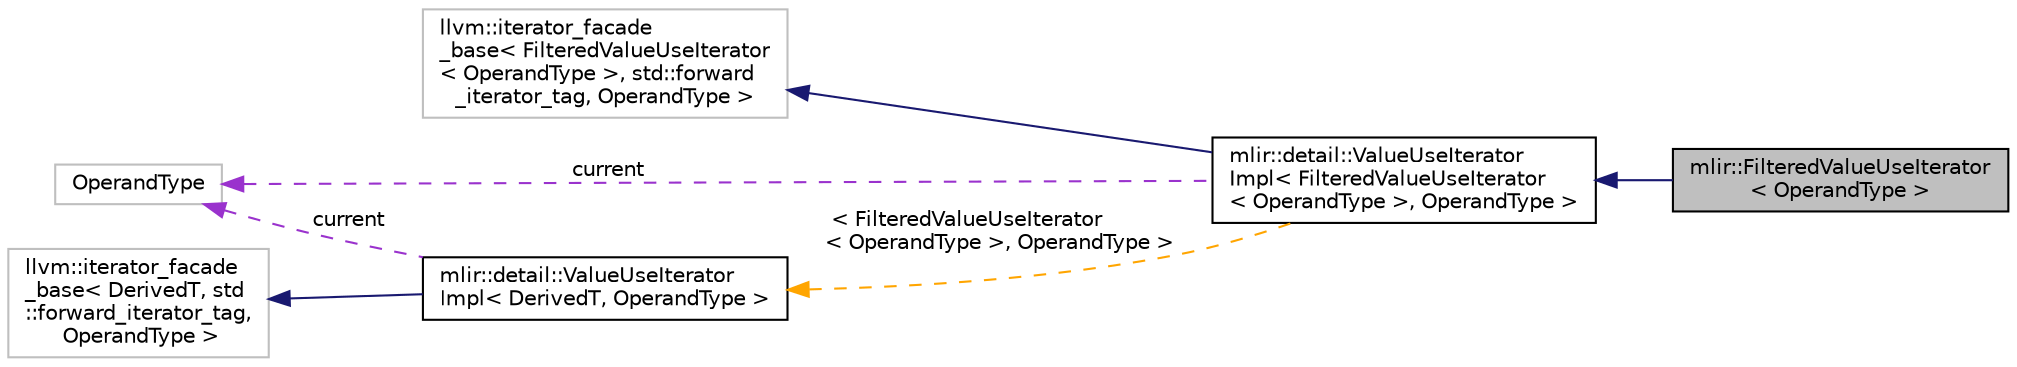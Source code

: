 digraph "mlir::FilteredValueUseIterator&lt; OperandType &gt;"
{
  bgcolor="transparent";
  edge [fontname="Helvetica",fontsize="10",labelfontname="Helvetica",labelfontsize="10"];
  node [fontname="Helvetica",fontsize="10",shape=record];
  rankdir="LR";
  Node5 [label="mlir::FilteredValueUseIterator\l\< OperandType \>",height=0.2,width=0.4,color="black", fillcolor="grey75", style="filled", fontcolor="black"];
  Node6 -> Node5 [dir="back",color="midnightblue",fontsize="10",style="solid",fontname="Helvetica"];
  Node6 [label="mlir::detail::ValueUseIterator\lImpl\< FilteredValueUseIterator\l\< OperandType \>, OperandType \>",height=0.2,width=0.4,color="black",URL="$classmlir_1_1detail_1_1ValueUseIteratorImpl.html"];
  Node7 -> Node6 [dir="back",color="midnightblue",fontsize="10",style="solid",fontname="Helvetica"];
  Node7 [label="llvm::iterator_facade\l_base\< FilteredValueUseIterator\l\< OperandType \>, std::forward\l_iterator_tag, OperandType \>",height=0.2,width=0.4,color="grey75"];
  Node8 -> Node6 [dir="back",color="darkorchid3",fontsize="10",style="dashed",label=" current" ,fontname="Helvetica"];
  Node8 [label="OperandType",height=0.2,width=0.4,color="grey75"];
  Node9 -> Node6 [dir="back",color="orange",fontsize="10",style="dashed",label=" \< FilteredValueUseIterator\l\< OperandType \>, OperandType \>" ,fontname="Helvetica"];
  Node9 [label="mlir::detail::ValueUseIterator\lImpl\< DerivedT, OperandType \>",height=0.2,width=0.4,color="black",URL="$classmlir_1_1detail_1_1ValueUseIteratorImpl.html",tooltip="A base iterator class that allows for iterating over the uses of a value. "];
  Node10 -> Node9 [dir="back",color="midnightblue",fontsize="10",style="solid",fontname="Helvetica"];
  Node10 [label="llvm::iterator_facade\l_base\< DerivedT, std\l::forward_iterator_tag,\l OperandType \>",height=0.2,width=0.4,color="grey75"];
  Node8 -> Node9 [dir="back",color="darkorchid3",fontsize="10",style="dashed",label=" current" ,fontname="Helvetica"];
}
